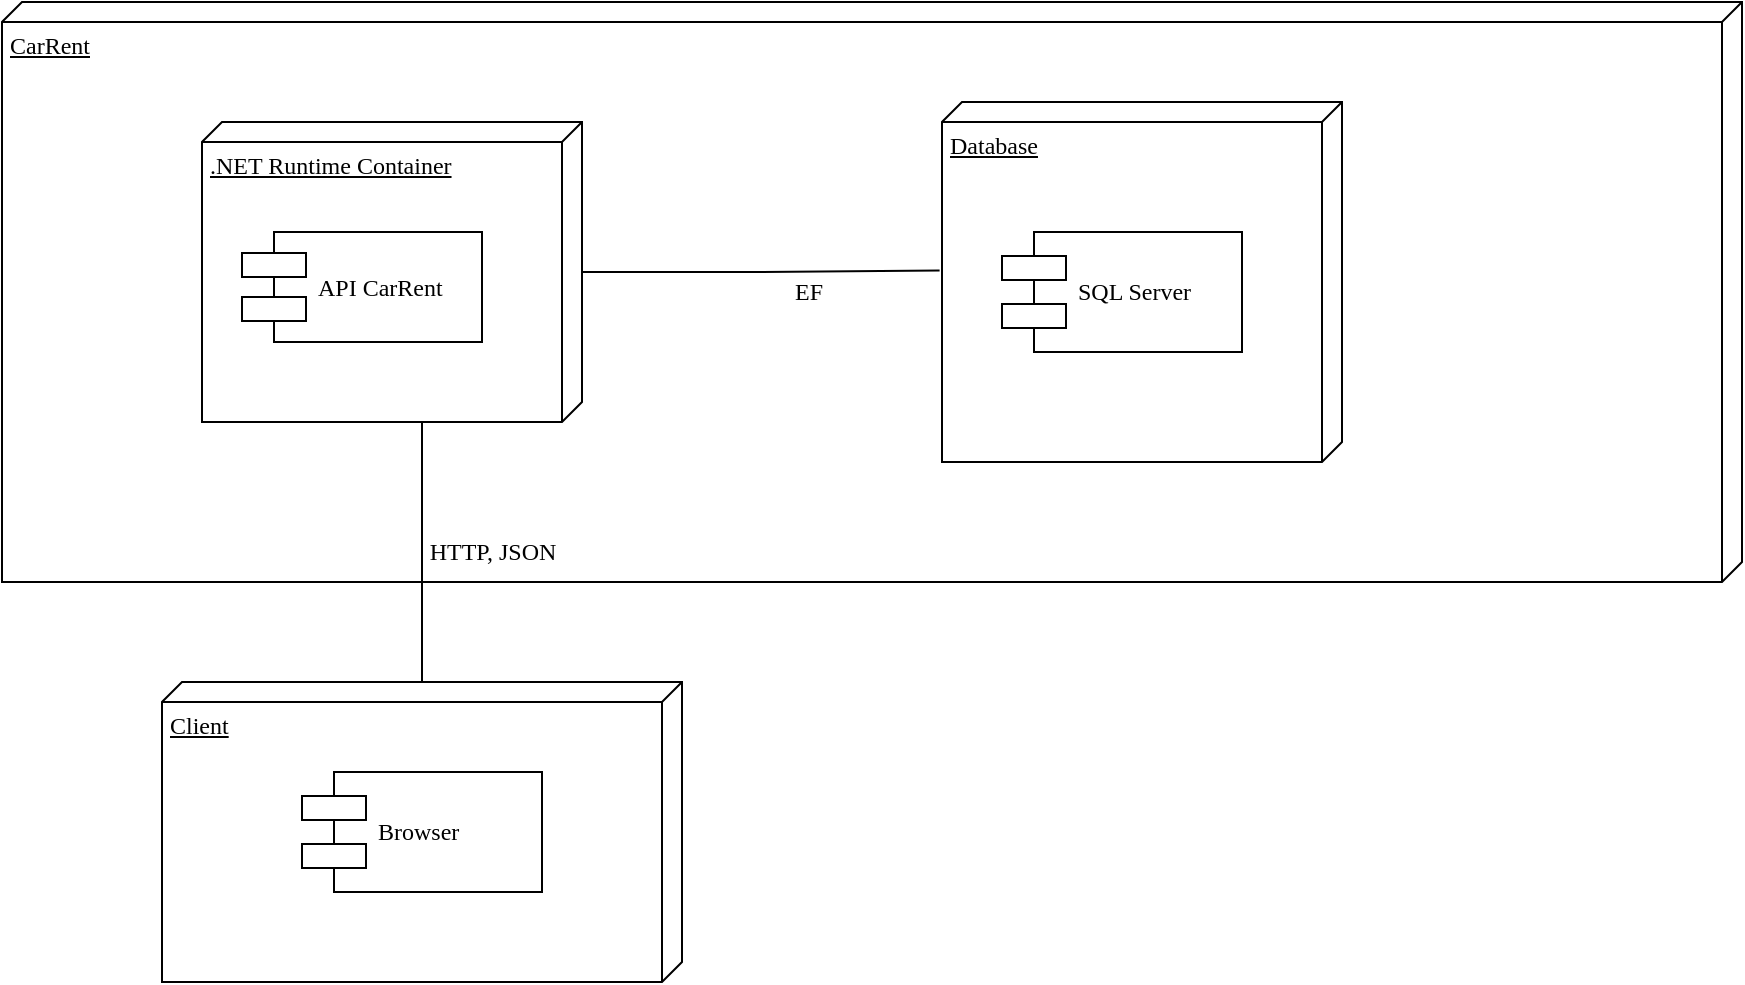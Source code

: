 <mxfile version="14.8.3" type="github">
  <diagram name="Page-1" id="5f0bae14-7c28-e335-631c-24af17079c00">
    <mxGraphModel dx="1209" dy="674" grid="1" gridSize="10" guides="1" tooltips="1" connect="1" arrows="1" fold="1" page="1" pageScale="1" pageWidth="1100" pageHeight="850" background="none" math="0" shadow="0">
      <root>
        <mxCell id="0" />
        <mxCell id="1" parent="0" />
        <mxCell id="uXXykCP7FThRMwVH_gpN-1" value="CarRent" style="verticalAlign=top;align=left;spacingTop=8;spacingLeft=2;spacingRight=12;shape=cube;size=10;direction=south;fontStyle=4;html=1;rounded=0;shadow=0;comic=0;labelBackgroundColor=none;strokeWidth=1;fontFamily=Verdana;fontSize=12;fillColor=none;" vertex="1" parent="1">
          <mxGeometry x="60" y="20" width="870" height="290" as="geometry" />
        </mxCell>
        <mxCell id="39150e848f15840c-1" value=".NET Runtime Container" style="verticalAlign=top;align=left;spacingTop=8;spacingLeft=2;spacingRight=12;shape=cube;size=10;direction=south;fontStyle=4;html=1;rounded=0;shadow=0;comic=0;labelBackgroundColor=none;strokeWidth=1;fontFamily=Verdana;fontSize=12" parent="1" vertex="1">
          <mxGeometry x="160" y="80" width="190" height="150" as="geometry" />
        </mxCell>
        <mxCell id="39150e848f15840c-2" value="Database" style="verticalAlign=top;align=left;spacingTop=8;spacingLeft=2;spacingRight=12;shape=cube;size=10;direction=south;fontStyle=4;html=1;rounded=0;shadow=0;comic=0;labelBackgroundColor=none;strokeWidth=1;fontFamily=Verdana;fontSize=12" parent="1" vertex="1">
          <mxGeometry x="530" y="70" width="200" height="180" as="geometry" />
        </mxCell>
        <mxCell id="39150e848f15840c-3" value="Client" style="verticalAlign=top;align=left;spacingTop=8;spacingLeft=2;spacingRight=12;shape=cube;size=10;direction=south;fontStyle=4;html=1;rounded=0;shadow=0;comic=0;labelBackgroundColor=none;strokeWidth=1;fontFamily=Verdana;fontSize=12" parent="1" vertex="1">
          <mxGeometry x="140" y="360" width="260" height="150" as="geometry" />
        </mxCell>
        <mxCell id="39150e848f15840c-5" value="API CarRent" style="shape=component;align=left;spacingLeft=36;rounded=0;shadow=0;comic=0;labelBackgroundColor=none;strokeWidth=1;fontFamily=Verdana;fontSize=12;html=1;" parent="1" vertex="1">
          <mxGeometry x="180" y="135" width="120" height="55" as="geometry" />
        </mxCell>
        <mxCell id="39150e848f15840c-7" value="SQL Server" style="shape=component;align=left;spacingLeft=36;rounded=0;shadow=0;comic=0;labelBackgroundColor=none;strokeWidth=1;fontFamily=Verdana;fontSize=12;html=1;" parent="1" vertex="1">
          <mxGeometry x="560" y="135" width="120" height="60" as="geometry" />
        </mxCell>
        <mxCell id="39150e848f15840c-10" value="Browser" style="shape=component;align=left;spacingLeft=36;rounded=0;shadow=0;comic=0;labelBackgroundColor=none;strokeWidth=1;fontFamily=Verdana;fontSize=12;html=1;" parent="1" vertex="1">
          <mxGeometry x="210" y="405" width="120" height="60" as="geometry" />
        </mxCell>
        <mxCell id="39150e848f15840c-17" value="EF" style="edgeStyle=orthogonalEdgeStyle;rounded=0;html=1;labelBackgroundColor=none;startArrow=none;startFill=0;startSize=8;endArrow=none;endFill=0;endSize=16;fontFamily=Verdana;fontSize=12;entryX=0.468;entryY=1.006;entryDx=0;entryDy=0;entryPerimeter=0;spacingTop=20;" parent="1" source="39150e848f15840c-1" target="39150e848f15840c-2" edge="1">
          <mxGeometry x="-0.027" y="-25" relative="1" as="geometry">
            <Array as="points" />
            <mxPoint x="25" y="-25" as="offset" />
          </mxGeometry>
        </mxCell>
        <mxCell id="39150e848f15840c-18" value="HTTP, JSON" style="edgeStyle=orthogonalEdgeStyle;rounded=0;html=1;labelBackgroundColor=none;startArrow=none;startFill=0;startSize=8;endArrow=none;endFill=0;endSize=16;fontFamily=Verdana;fontSize=12;spacingLeft=70;" parent="1" source="39150e848f15840c-3" target="39150e848f15840c-1" edge="1">
          <mxGeometry relative="1" as="geometry">
            <Array as="points">
              <mxPoint x="285" y="485" />
            </Array>
          </mxGeometry>
        </mxCell>
      </root>
    </mxGraphModel>
  </diagram>
</mxfile>
